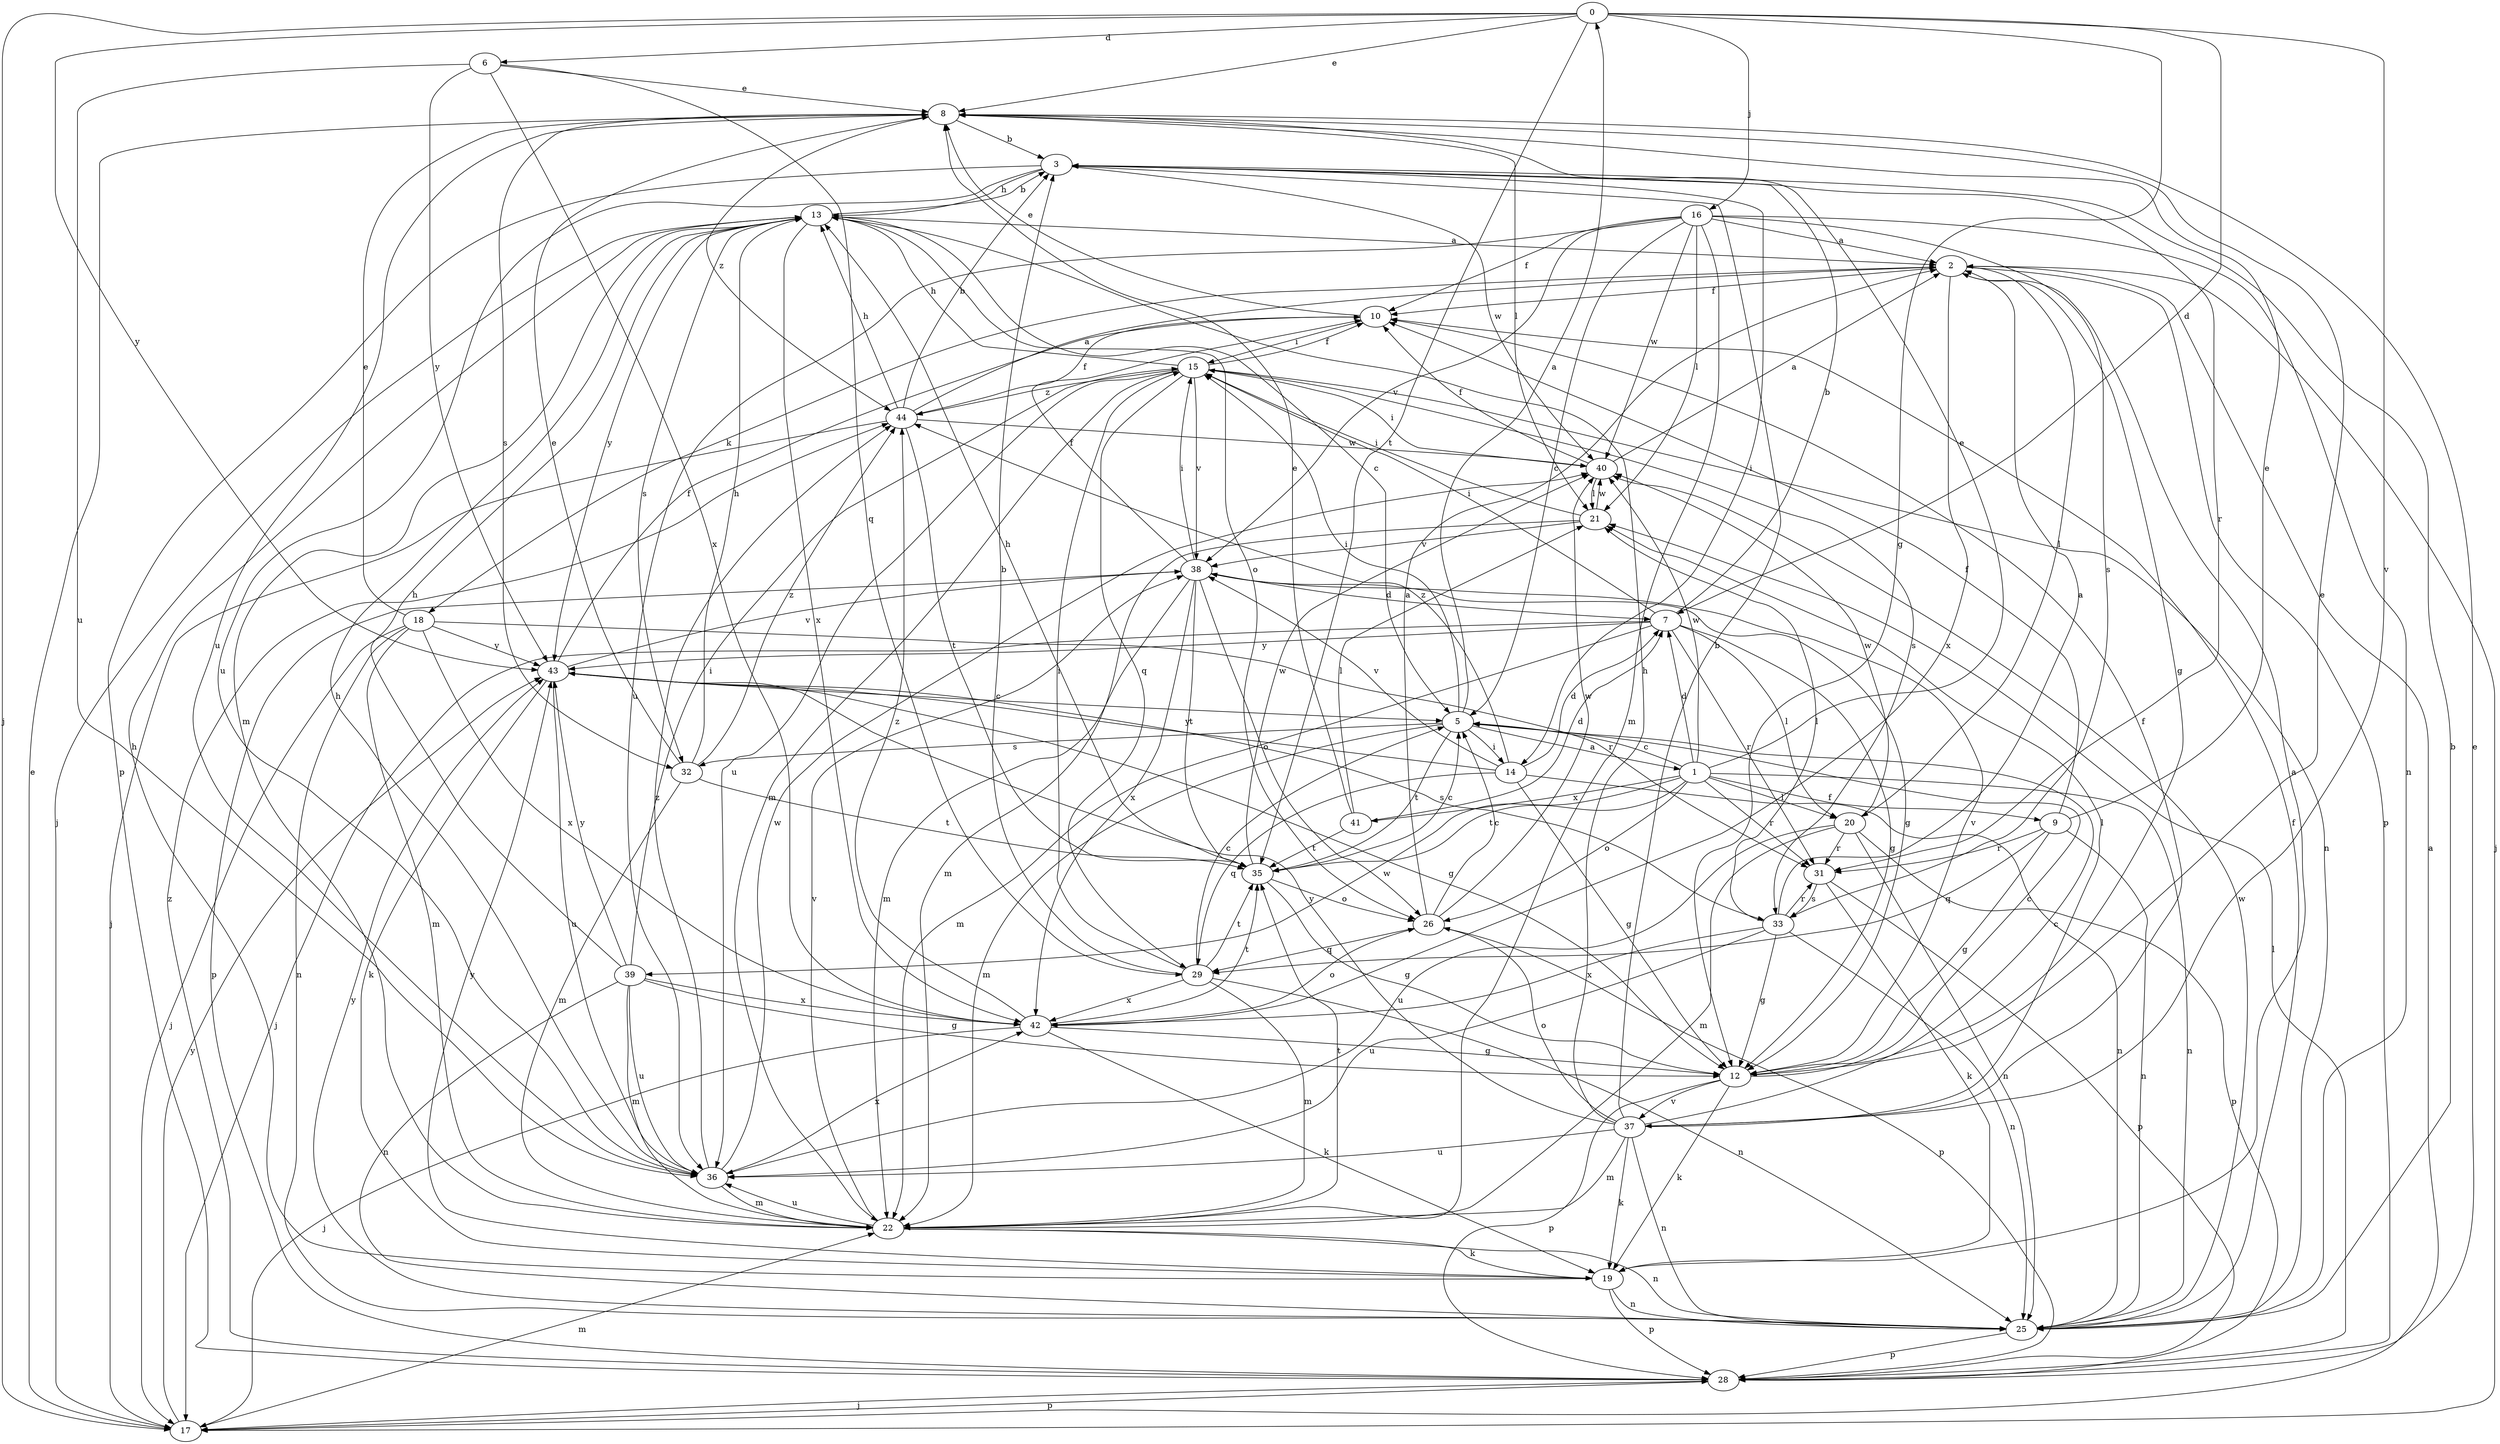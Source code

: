 strict digraph  {
0;
1;
2;
3;
5;
6;
7;
8;
9;
10;
12;
13;
14;
15;
16;
17;
18;
19;
20;
21;
22;
25;
26;
28;
29;
31;
32;
33;
35;
36;
37;
38;
39;
40;
41;
42;
43;
44;
0 -> 6  [label=d];
0 -> 7  [label=d];
0 -> 8  [label=e];
0 -> 12  [label=g];
0 -> 16  [label=j];
0 -> 17  [label=j];
0 -> 35  [label=t];
0 -> 37  [label=v];
0 -> 43  [label=y];
1 -> 5  [label=c];
1 -> 7  [label=d];
1 -> 8  [label=e];
1 -> 9  [label=f];
1 -> 20  [label=l];
1 -> 25  [label=n];
1 -> 26  [label=o];
1 -> 31  [label=r];
1 -> 35  [label=t];
1 -> 39  [label=w];
1 -> 40  [label=w];
1 -> 41  [label=x];
2 -> 10  [label=f];
2 -> 12  [label=g];
2 -> 17  [label=j];
2 -> 18  [label=k];
2 -> 20  [label=l];
2 -> 28  [label=p];
2 -> 42  [label=x];
3 -> 13  [label=h];
3 -> 14  [label=i];
3 -> 28  [label=p];
3 -> 31  [label=r];
3 -> 36  [label=u];
3 -> 40  [label=w];
5 -> 0  [label=a];
5 -> 1  [label=a];
5 -> 14  [label=i];
5 -> 15  [label=i];
5 -> 22  [label=m];
5 -> 32  [label=s];
5 -> 35  [label=t];
6 -> 8  [label=e];
6 -> 29  [label=q];
6 -> 36  [label=u];
6 -> 42  [label=x];
6 -> 43  [label=y];
7 -> 3  [label=b];
7 -> 12  [label=g];
7 -> 15  [label=i];
7 -> 17  [label=j];
7 -> 20  [label=l];
7 -> 22  [label=m];
7 -> 31  [label=r];
7 -> 43  [label=y];
8 -> 3  [label=b];
8 -> 21  [label=l];
8 -> 32  [label=s];
8 -> 36  [label=u];
8 -> 44  [label=z];
9 -> 8  [label=e];
9 -> 10  [label=f];
9 -> 12  [label=g];
9 -> 25  [label=n];
9 -> 29  [label=q];
9 -> 31  [label=r];
10 -> 8  [label=e];
10 -> 15  [label=i];
12 -> 5  [label=c];
12 -> 8  [label=e];
12 -> 19  [label=k];
12 -> 28  [label=p];
12 -> 37  [label=v];
12 -> 38  [label=v];
13 -> 2  [label=a];
13 -> 3  [label=b];
13 -> 5  [label=c];
13 -> 17  [label=j];
13 -> 22  [label=m];
13 -> 26  [label=o];
13 -> 32  [label=s];
13 -> 42  [label=x];
13 -> 43  [label=y];
14 -> 7  [label=d];
14 -> 12  [label=g];
14 -> 25  [label=n];
14 -> 29  [label=q];
14 -> 38  [label=v];
14 -> 43  [label=y];
14 -> 44  [label=z];
15 -> 10  [label=f];
15 -> 13  [label=h];
15 -> 22  [label=m];
15 -> 25  [label=n];
15 -> 29  [label=q];
15 -> 33  [label=s];
15 -> 36  [label=u];
15 -> 38  [label=v];
15 -> 44  [label=z];
16 -> 2  [label=a];
16 -> 5  [label=c];
16 -> 10  [label=f];
16 -> 21  [label=l];
16 -> 22  [label=m];
16 -> 25  [label=n];
16 -> 33  [label=s];
16 -> 36  [label=u];
16 -> 38  [label=v];
16 -> 40  [label=w];
17 -> 2  [label=a];
17 -> 8  [label=e];
17 -> 22  [label=m];
17 -> 28  [label=p];
17 -> 43  [label=y];
18 -> 8  [label=e];
18 -> 17  [label=j];
18 -> 22  [label=m];
18 -> 25  [label=n];
18 -> 31  [label=r];
18 -> 42  [label=x];
18 -> 43  [label=y];
19 -> 2  [label=a];
19 -> 13  [label=h];
19 -> 25  [label=n];
19 -> 28  [label=p];
19 -> 43  [label=y];
20 -> 22  [label=m];
20 -> 25  [label=n];
20 -> 28  [label=p];
20 -> 31  [label=r];
20 -> 36  [label=u];
20 -> 40  [label=w];
21 -> 15  [label=i];
21 -> 22  [label=m];
21 -> 38  [label=v];
21 -> 40  [label=w];
22 -> 19  [label=k];
22 -> 25  [label=n];
22 -> 35  [label=t];
22 -> 36  [label=u];
22 -> 38  [label=v];
25 -> 3  [label=b];
25 -> 10  [label=f];
25 -> 28  [label=p];
25 -> 40  [label=w];
25 -> 43  [label=y];
26 -> 2  [label=a];
26 -> 5  [label=c];
26 -> 28  [label=p];
26 -> 29  [label=q];
26 -> 40  [label=w];
28 -> 8  [label=e];
28 -> 17  [label=j];
28 -> 21  [label=l];
28 -> 44  [label=z];
29 -> 3  [label=b];
29 -> 5  [label=c];
29 -> 15  [label=i];
29 -> 22  [label=m];
29 -> 25  [label=n];
29 -> 35  [label=t];
29 -> 42  [label=x];
31 -> 19  [label=k];
31 -> 28  [label=p];
31 -> 33  [label=s];
32 -> 8  [label=e];
32 -> 13  [label=h];
32 -> 22  [label=m];
32 -> 35  [label=t];
32 -> 44  [label=z];
33 -> 2  [label=a];
33 -> 12  [label=g];
33 -> 21  [label=l];
33 -> 25  [label=n];
33 -> 31  [label=r];
33 -> 36  [label=u];
33 -> 42  [label=x];
35 -> 5  [label=c];
35 -> 12  [label=g];
35 -> 13  [label=h];
35 -> 26  [label=o];
35 -> 40  [label=w];
36 -> 13  [label=h];
36 -> 22  [label=m];
36 -> 40  [label=w];
36 -> 42  [label=x];
36 -> 44  [label=z];
37 -> 3  [label=b];
37 -> 5  [label=c];
37 -> 10  [label=f];
37 -> 13  [label=h];
37 -> 19  [label=k];
37 -> 21  [label=l];
37 -> 22  [label=m];
37 -> 25  [label=n];
37 -> 26  [label=o];
37 -> 36  [label=u];
37 -> 43  [label=y];
38 -> 7  [label=d];
38 -> 10  [label=f];
38 -> 12  [label=g];
38 -> 15  [label=i];
38 -> 22  [label=m];
38 -> 26  [label=o];
38 -> 28  [label=p];
38 -> 35  [label=t];
38 -> 42  [label=x];
39 -> 12  [label=g];
39 -> 13  [label=h];
39 -> 15  [label=i];
39 -> 22  [label=m];
39 -> 25  [label=n];
39 -> 36  [label=u];
39 -> 42  [label=x];
39 -> 43  [label=y];
40 -> 2  [label=a];
40 -> 10  [label=f];
40 -> 15  [label=i];
40 -> 21  [label=l];
41 -> 7  [label=d];
41 -> 8  [label=e];
41 -> 21  [label=l];
41 -> 35  [label=t];
42 -> 12  [label=g];
42 -> 17  [label=j];
42 -> 19  [label=k];
42 -> 26  [label=o];
42 -> 35  [label=t];
42 -> 44  [label=z];
43 -> 5  [label=c];
43 -> 10  [label=f];
43 -> 12  [label=g];
43 -> 19  [label=k];
43 -> 33  [label=s];
43 -> 36  [label=u];
43 -> 38  [label=v];
44 -> 2  [label=a];
44 -> 3  [label=b];
44 -> 10  [label=f];
44 -> 13  [label=h];
44 -> 17  [label=j];
44 -> 35  [label=t];
44 -> 40  [label=w];
}

